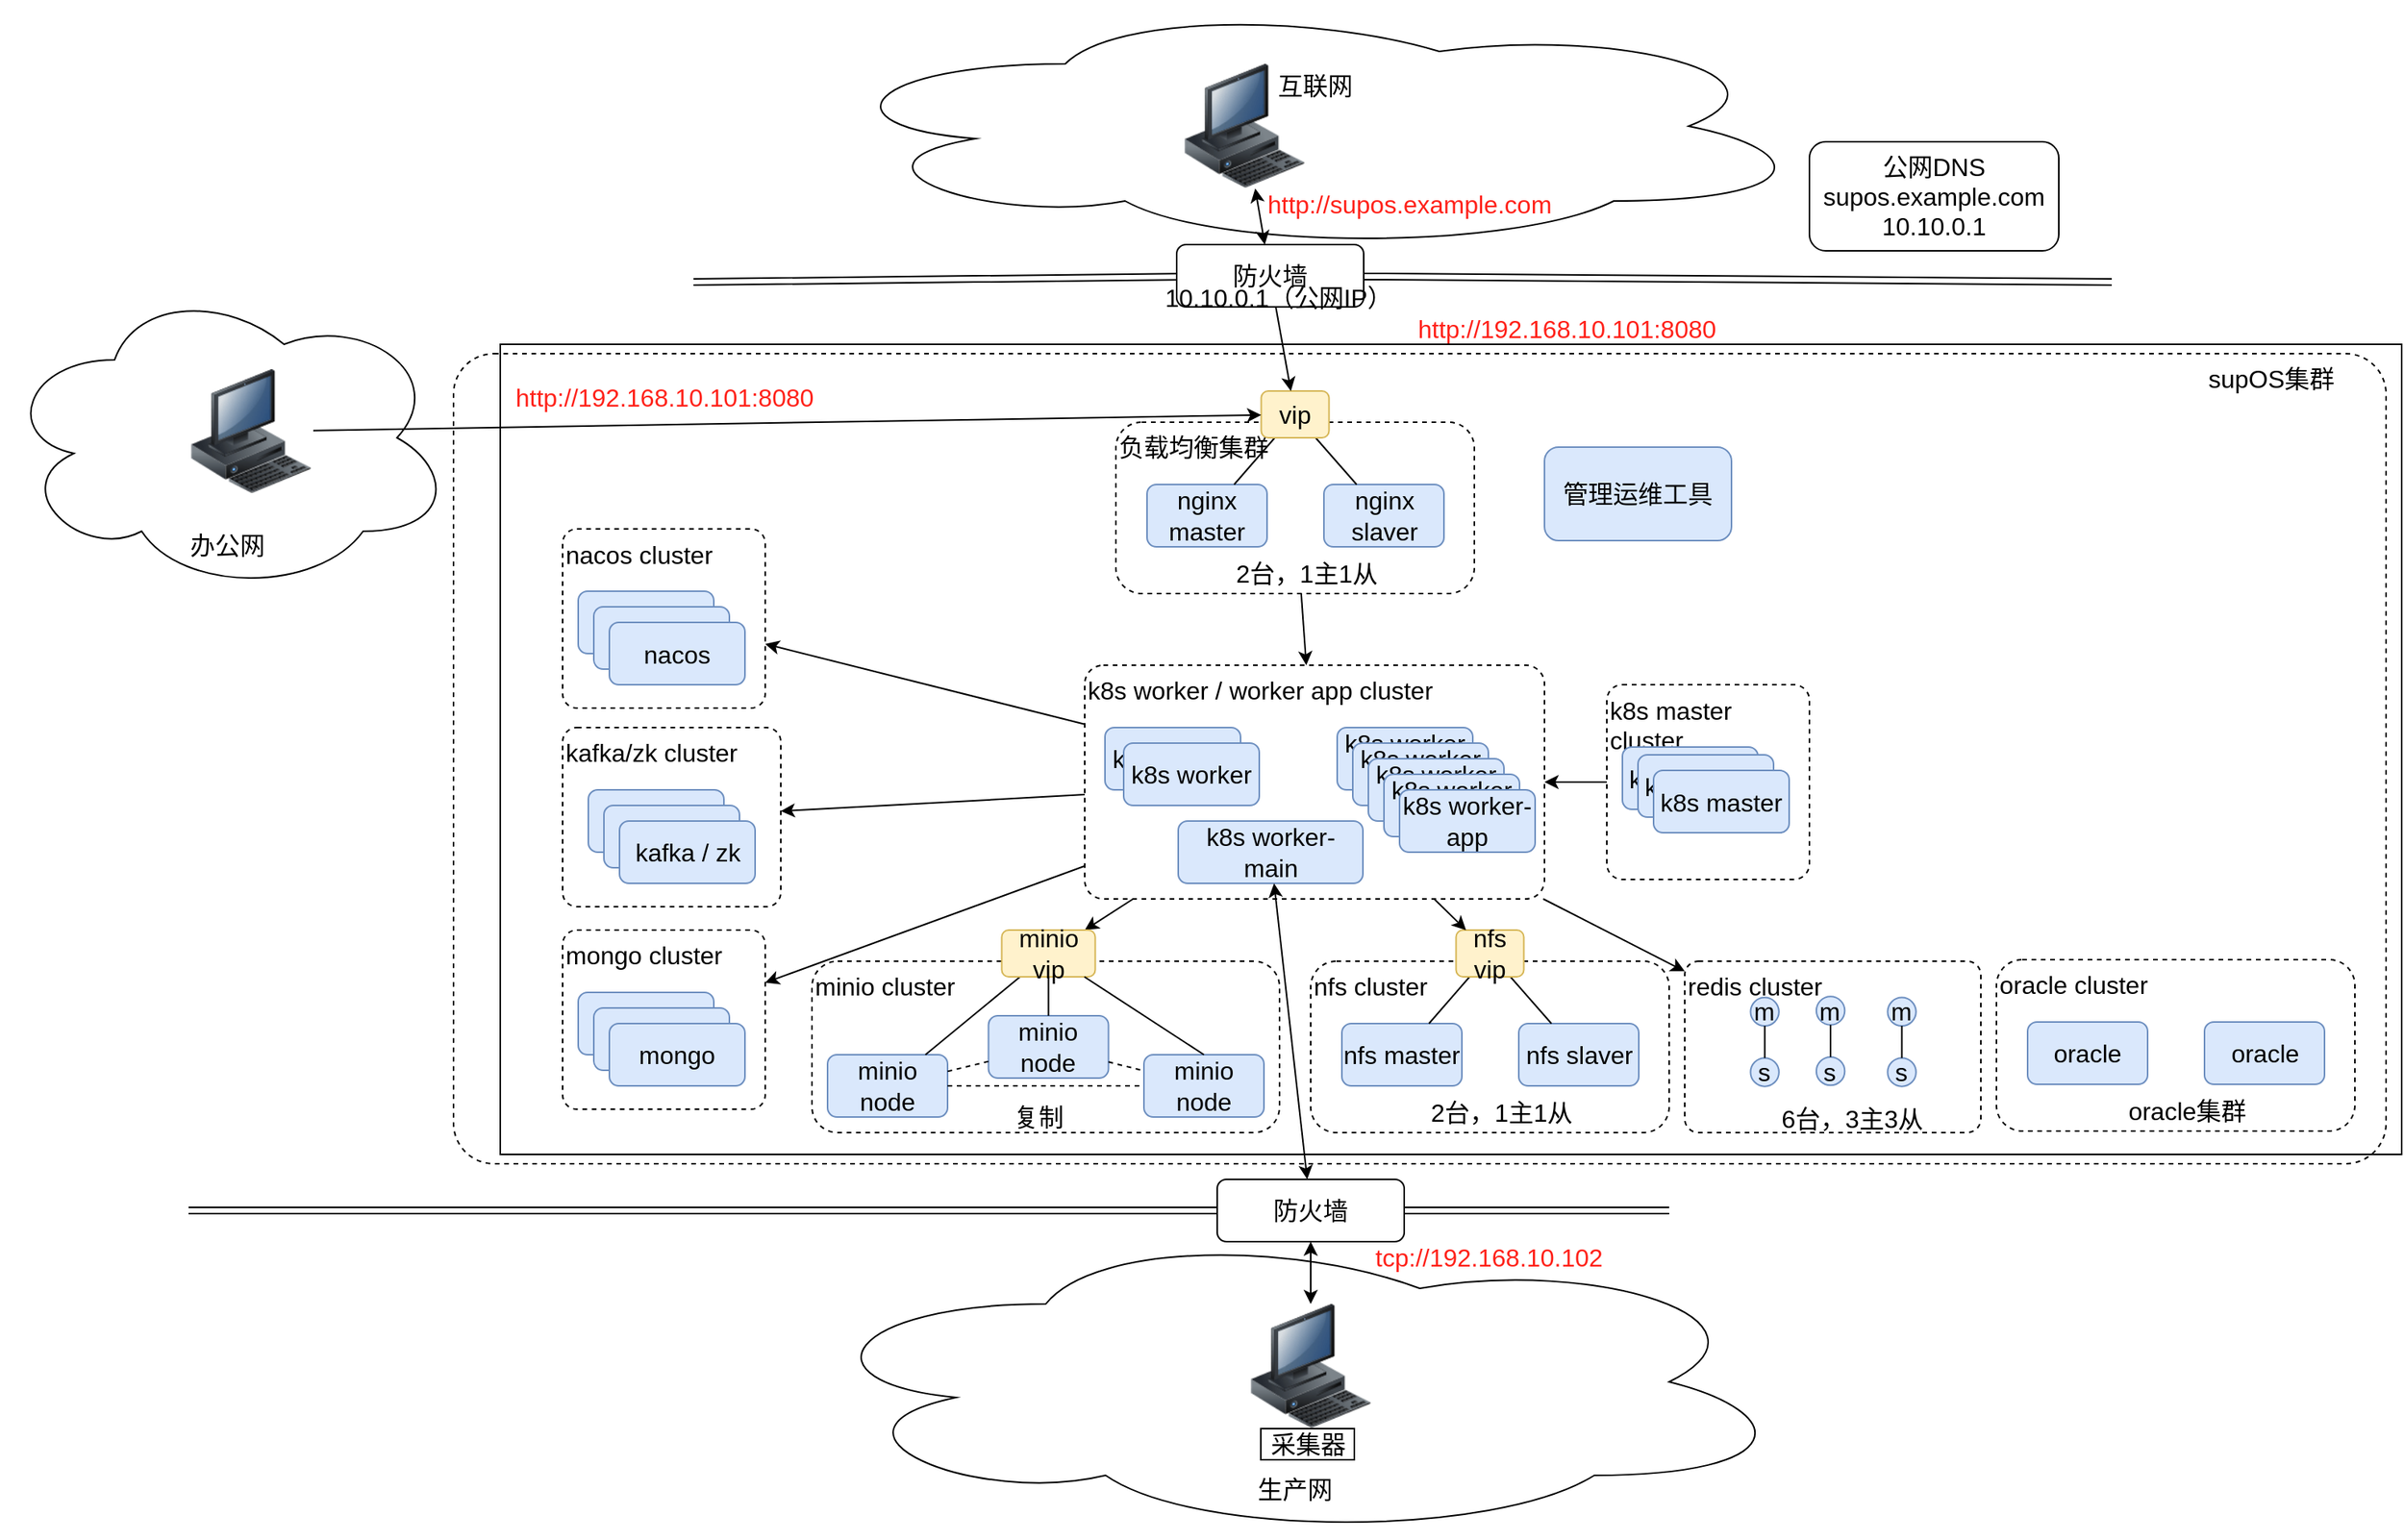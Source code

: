 <mxfile version="14.6.13" type="device"><diagram id="np-uJB9UJLQUv1nde4qm" name="第 1 页"><mxGraphModel dx="2632" dy="846" grid="1" gridSize="10" guides="1" tooltips="1" connect="1" arrows="1" fold="1" page="1" pageScale="1" pageWidth="1169" pageHeight="827" math="0" shadow="0"><root><mxCell id="0"/><mxCell id="1" parent="0"/><mxCell id="24s3n3ni4fTMiTU99d15-1" value="生产网&lt;br style=&quot;font-size: 16px;&quot;&gt;&lt;br style=&quot;font-size: 16px;&quot;&gt;" style="ellipse;shape=cloud;whiteSpace=wrap;html=1;fontSize=16;align=center;verticalAlign=bottom;" parent="1" vertex="1"><mxGeometry x="480" y="870" width="640" height="200" as="geometry"/></mxCell><mxCell id="24s3n3ni4fTMiTU99d15-2" value="&lt;br style=&quot;font-size: 16px;&quot;&gt;&lt;br style=&quot;font-size: 16px;&quot;&gt;互联网&lt;br style=&quot;font-size: 16px;&quot;&gt;" style="ellipse;shape=cloud;whiteSpace=wrap;html=1;fontSize=16;align=center;verticalAlign=top;" parent="1" vertex="1"><mxGeometry x="492.5" y="84" width="640" height="160" as="geometry"/></mxCell><mxCell id="24s3n3ni4fTMiTU99d15-3" value="办公网&lt;br style=&quot;font-size: 16px;&quot;&gt;&lt;br style=&quot;font-size: 16px;&quot;&gt;" style="ellipse;shape=cloud;whiteSpace=wrap;html=1;fontSize=16;align=center;verticalAlign=bottom;" parent="1" vertex="1"><mxGeometry x="-30" y="264" width="290" height="200" as="geometry"/></mxCell><mxCell id="24s3n3ni4fTMiTU99d15-4" value="" style="shape=link;html=1;rounded=0;fontColor=default;strokeColor=default;labelBackgroundColor=default;startArrow=none;fontSize=16;" parent="1" source="24s3n3ni4fTMiTU99d15-6" edge="1"><mxGeometry width="100" relative="1" as="geometry"><mxPoint x="414" y="264" as="sourcePoint"/><mxPoint x="1324" y="264" as="targetPoint"/></mxGeometry></mxCell><mxCell id="24s3n3ni4fTMiTU99d15-5" value="公网DNS&lt;br style=&quot;font-size: 16px;&quot;&gt;supos.example.com&lt;br style=&quot;font-size: 16px;&quot;&gt;10.10.0.1" style="rounded=1;whiteSpace=wrap;html=1;fontColor=default;strokeColor=default;verticalAlign=middle;fontSize=16;fillColor=none;" parent="1" vertex="1"><mxGeometry x="1130" y="174" width="160" height="70" as="geometry"/></mxCell><mxCell id="24s3n3ni4fTMiTU99d15-6" value="防火墙" style="rounded=1;whiteSpace=wrap;html=1;fontColor=default;strokeColor=default;fontSize=16;fillColor=none;" parent="1" vertex="1"><mxGeometry x="724" y="240" width="120" height="40" as="geometry"/></mxCell><mxCell id="24s3n3ni4fTMiTU99d15-7" value="" style="shape=link;html=1;rounded=0;fontColor=default;strokeColor=default;labelBackgroundColor=default;endArrow=none;fontSize=16;" parent="1" target="24s3n3ni4fTMiTU99d15-6" edge="1"><mxGeometry width="100" relative="1" as="geometry"><mxPoint x="414" y="264" as="sourcePoint"/><mxPoint x="1324" y="264" as="targetPoint"/></mxGeometry></mxCell><mxCell id="24s3n3ni4fTMiTU99d15-8" value="" style="image;html=1;image=img/lib/clip_art/computers/Workstation_128x128.png;fontColor=default;strokeColor=default;fillColor=default;verticalAlign=bottom;labelBackgroundColor=default;fontSize=16;" parent="1" vertex="1"><mxGeometry x="90" y="320" width="80" height="80" as="geometry"/></mxCell><mxCell id="24s3n3ni4fTMiTU99d15-9" value="supOS集群&amp;nbsp; &amp;nbsp; &amp;nbsp; &amp;nbsp;" style="rounded=1;whiteSpace=wrap;html=1;fontColor=default;strokeColor=default;arcSize=5;verticalAlign=top;align=right;fontSize=16;dashed=1;fillColor=none;" parent="1" vertex="1"><mxGeometry x="260" y="310" width="1240" height="520" as="geometry"/></mxCell><mxCell id="24s3n3ni4fTMiTU99d15-10" style="edgeStyle=none;rounded=0;orthogonalLoop=1;jettySize=auto;html=1;labelBackgroundColor=default;fontColor=default;startArrow=classic;startFill=1;strokeColor=default;fontSize=16;" parent="1" source="24s3n3ni4fTMiTU99d15-11" target="24s3n3ni4fTMiTU99d15-6" edge="1"><mxGeometry relative="1" as="geometry"/></mxCell><mxCell id="24s3n3ni4fTMiTU99d15-11" value="" style="image;html=1;image=img/lib/clip_art/computers/Workstation_128x128.png;fontColor=default;strokeColor=default;fillColor=default;verticalAlign=bottom;labelBackgroundColor=default;fontSize=16;" parent="1" vertex="1"><mxGeometry x="727.5" y="124" width="80" height="80" as="geometry"/></mxCell><mxCell id="24s3n3ni4fTMiTU99d15-12" value="http://192.168.10.101:8080" style="text;html=1;align=center;verticalAlign=middle;resizable=0;points=[];autosize=1;strokeColor=none;fillColor=none;fontColor=#FF2119;fontSize=16;" parent="1" vertex="1"><mxGeometry x="869" y="284" width="210" height="20" as="geometry"/></mxCell><mxCell id="24s3n3ni4fTMiTU99d15-13" style="edgeStyle=none;rounded=0;orthogonalLoop=1;jettySize=auto;html=1;labelBackgroundColor=default;fontColor=default;startArrow=classic;startFill=1;strokeColor=default;fontSize=16;" parent="1" source="24s3n3ni4fTMiTU99d15-14" target="24s3n3ni4fTMiTU99d15-16" edge="1"><mxGeometry relative="1" as="geometry"/></mxCell><mxCell id="24s3n3ni4fTMiTU99d15-14" value="" style="image;html=1;image=img/lib/clip_art/computers/Workstation_128x128.png;fontColor=default;strokeColor=default;fillColor=default;verticalAlign=bottom;labelBackgroundColor=default;fontSize=16;" parent="1" vertex="1"><mxGeometry x="770" y="920" width="80" height="80" as="geometry"/></mxCell><mxCell id="24s3n3ni4fTMiTU99d15-15" value="" style="shape=link;html=1;rounded=0;labelBackgroundColor=default;fontColor=default;startArrow=none;startFill=1;strokeColor=default;fontSize=16;" parent="1" source="24s3n3ni4fTMiTU99d15-16" edge="1"><mxGeometry width="100" relative="1" as="geometry"><mxPoint x="90" y="860" as="sourcePoint"/><mxPoint x="1040" y="860" as="targetPoint"/></mxGeometry></mxCell><mxCell id="24s3n3ni4fTMiTU99d15-16" value="防火墙" style="rounded=1;whiteSpace=wrap;html=1;fontColor=default;strokeColor=default;fontSize=16;fillColor=none;" parent="1" vertex="1"><mxGeometry x="750" y="840" width="120" height="40" as="geometry"/></mxCell><mxCell id="24s3n3ni4fTMiTU99d15-17" value="" style="shape=link;html=1;rounded=0;labelBackgroundColor=default;fontColor=default;startArrow=classic;startFill=1;strokeColor=default;endArrow=none;fontSize=16;" parent="1" target="24s3n3ni4fTMiTU99d15-16" edge="1"><mxGeometry width="100" relative="1" as="geometry"><mxPoint x="90" y="860" as="sourcePoint"/><mxPoint x="1040" y="860" as="targetPoint"/></mxGeometry></mxCell><mxCell id="24s3n3ni4fTMiTU99d15-18" value="采集器" style="text;html=1;align=center;verticalAlign=middle;resizable=0;points=[];autosize=1;strokeColor=default;fillColor=none;fontColor=default;fontSize=16;" parent="1" vertex="1"><mxGeometry x="778" y="1000" width="60" height="20" as="geometry"/></mxCell><mxCell id="24s3n3ni4fTMiTU99d15-19" value="tcp://192.168.10.102" style="text;html=1;align=center;verticalAlign=middle;resizable=0;points=[];autosize=1;strokeColor=none;fillColor=none;fontColor=#FF2119;fontSize=16;" parent="1" vertex="1"><mxGeometry x="844" y="880" width="160" height="20" as="geometry"/></mxCell><mxCell id="24s3n3ni4fTMiTU99d15-20" value="10.10.0.1（公网IP）" style="text;html=1;align=center;verticalAlign=middle;resizable=0;points=[];autosize=1;strokeColor=none;fillColor=none;fontColor=default;fontSize=16;" parent="1" vertex="1"><mxGeometry x="709" y="264" width="160" height="20" as="geometry"/></mxCell><mxCell id="24s3n3ni4fTMiTU99d15-21" value="管理运维工具" style="rounded=1;whiteSpace=wrap;html=1;fontSize=16;verticalAlign=middle;fillColor=#dae8fc;strokeColor=#6c8ebf;" parent="1" vertex="1"><mxGeometry x="960" y="370" width="120" height="60" as="geometry"/></mxCell><mxCell id="24s3n3ni4fTMiTU99d15-22" style="edgeStyle=none;rounded=0;orthogonalLoop=1;jettySize=auto;html=1;fontSize=16;fontColor=#FF2119;strokeColor=#000000;" parent="1" source="24s3n3ni4fTMiTU99d15-36" target="24s3n3ni4fTMiTU99d15-96" edge="1"><mxGeometry relative="1" as="geometry"><mxPoint x="752" y="385" as="sourcePoint"/><mxPoint x="651" y="420.186" as="targetPoint"/></mxGeometry></mxCell><mxCell id="24s3n3ni4fTMiTU99d15-23" value="http://supos.example.com" style="text;html=1;align=center;verticalAlign=middle;resizable=0;points=[];autosize=1;strokeColor=none;fillColor=none;fontSize=16;fontColor=#FF2119;" parent="1" vertex="1"><mxGeometry x="772.5" y="204" width="200" height="20" as="geometry"/></mxCell><mxCell id="24s3n3ni4fTMiTU99d15-24" value="" style="group;dashed=1;fontSize=16;" parent="1" vertex="1" connectable="0"><mxGeometry x="810" y="680" width="230" height="132" as="geometry"/></mxCell><mxCell id="24s3n3ni4fTMiTU99d15-25" value="nfs cluster" style="rounded=1;whiteSpace=wrap;html=1;verticalAlign=top;fontSize=16;align=left;dashed=1;" parent="24s3n3ni4fTMiTU99d15-24" vertex="1"><mxGeometry y="20" width="230" height="110" as="geometry"/></mxCell><mxCell id="24s3n3ni4fTMiTU99d15-26" value="nfs master" style="rounded=1;whiteSpace=wrap;html=1;fontSize=16;verticalAlign=middle;fillColor=#dae8fc;strokeColor=#6c8ebf;" parent="24s3n3ni4fTMiTU99d15-24" vertex="1"><mxGeometry x="20" y="60" width="77" height="40" as="geometry"/></mxCell><mxCell id="24s3n3ni4fTMiTU99d15-27" value="nfs slaver" style="rounded=1;whiteSpace=wrap;html=1;fontSize=16;verticalAlign=middle;fillColor=#dae8fc;strokeColor=#6c8ebf;" parent="24s3n3ni4fTMiTU99d15-24" vertex="1"><mxGeometry x="133.5" y="60" width="77" height="40" as="geometry"/></mxCell><mxCell id="24s3n3ni4fTMiTU99d15-28" style="rounded=0;orthogonalLoop=1;jettySize=auto;html=1;fontSize=16;endArrow=none;endFill=0;" parent="24s3n3ni4fTMiTU99d15-24" source="24s3n3ni4fTMiTU99d15-30" target="24s3n3ni4fTMiTU99d15-26" edge="1"><mxGeometry relative="1" as="geometry"/></mxCell><mxCell id="24s3n3ni4fTMiTU99d15-29" style="edgeStyle=none;rounded=0;orthogonalLoop=1;jettySize=auto;html=1;fontSize=16;endArrow=none;endFill=0;" parent="24s3n3ni4fTMiTU99d15-24" source="24s3n3ni4fTMiTU99d15-30" target="24s3n3ni4fTMiTU99d15-27" edge="1"><mxGeometry relative="1" as="geometry"/></mxCell><mxCell id="24s3n3ni4fTMiTU99d15-30" value="nfs vip" style="rounded=1;whiteSpace=wrap;html=1;fontSize=16;verticalAlign=middle;fillColor=#fff2cc;strokeColor=#d6b656;" parent="24s3n3ni4fTMiTU99d15-24" vertex="1"><mxGeometry x="93.25" width="43.5" height="30" as="geometry"/></mxCell><mxCell id="24s3n3ni4fTMiTU99d15-31" value="2台，1主1从" style="text;html=1;strokeColor=none;fillColor=none;align=center;verticalAlign=middle;whiteSpace=wrap;rounded=0;fontSize=16;" parent="24s3n3ni4fTMiTU99d15-24" vertex="1"><mxGeometry x="55" y="102" width="135" height="30" as="geometry"/></mxCell><mxCell id="24s3n3ni4fTMiTU99d15-32" style="edgeStyle=none;rounded=0;orthogonalLoop=1;jettySize=auto;html=1;entryX=0;entryY=0.5;entryDx=0;entryDy=0;fontSize=16;endArrow=none;endFill=0;" parent="24s3n3ni4fTMiTU99d15-24" source="24s3n3ni4fTMiTU99d15-27" target="24s3n3ni4fTMiTU99d15-27" edge="1"><mxGeometry relative="1" as="geometry"/></mxCell><mxCell id="24s3n3ni4fTMiTU99d15-33" style="edgeStyle=none;rounded=0;orthogonalLoop=1;jettySize=auto;html=1;fontSize=16;startArrow=none;startFill=0;endArrow=classic;endFill=1;" parent="1" source="24s3n3ni4fTMiTU99d15-96" target="24s3n3ni4fTMiTU99d15-48" edge="1"><mxGeometry relative="1" as="geometry"/></mxCell><mxCell id="24s3n3ni4fTMiTU99d15-34" style="edgeStyle=none;rounded=0;orthogonalLoop=1;jettySize=auto;html=1;fontSize=16;startArrow=none;startFill=0;endArrow=classic;endFill=1;" parent="1" source="24s3n3ni4fTMiTU99d15-96" target="24s3n3ni4fTMiTU99d15-30" edge="1"><mxGeometry relative="1" as="geometry"/></mxCell><mxCell id="24s3n3ni4fTMiTU99d15-35" value="" style="group;dashed=1;fontSize=16;" parent="1" vertex="1" connectable="0"><mxGeometry x="685" y="334" width="230" height="132" as="geometry"/></mxCell><mxCell id="24s3n3ni4fTMiTU99d15-36" value="负载均衡集群" style="rounded=1;whiteSpace=wrap;html=1;verticalAlign=top;fontSize=16;align=left;dashed=1;" parent="24s3n3ni4fTMiTU99d15-35" vertex="1"><mxGeometry y="20" width="230" height="110" as="geometry"/></mxCell><mxCell id="24s3n3ni4fTMiTU99d15-37" value="nginx master" style="rounded=1;whiteSpace=wrap;html=1;fontSize=16;verticalAlign=middle;fillColor=#dae8fc;strokeColor=#6c8ebf;" parent="24s3n3ni4fTMiTU99d15-35" vertex="1"><mxGeometry x="20" y="60" width="77" height="40" as="geometry"/></mxCell><mxCell id="24s3n3ni4fTMiTU99d15-38" value="nginx slaver" style="rounded=1;whiteSpace=wrap;html=1;fontSize=16;verticalAlign=middle;fillColor=#dae8fc;strokeColor=#6c8ebf;" parent="24s3n3ni4fTMiTU99d15-35" vertex="1"><mxGeometry x="133.5" y="60" width="77" height="40" as="geometry"/></mxCell><mxCell id="24s3n3ni4fTMiTU99d15-39" style="rounded=0;orthogonalLoop=1;jettySize=auto;html=1;fontSize=16;endArrow=none;endFill=0;" parent="24s3n3ni4fTMiTU99d15-35" source="24s3n3ni4fTMiTU99d15-41" target="24s3n3ni4fTMiTU99d15-37" edge="1"><mxGeometry relative="1" as="geometry"/></mxCell><mxCell id="24s3n3ni4fTMiTU99d15-40" style="edgeStyle=none;rounded=0;orthogonalLoop=1;jettySize=auto;html=1;fontSize=16;endArrow=none;endFill=0;" parent="24s3n3ni4fTMiTU99d15-35" source="24s3n3ni4fTMiTU99d15-41" target="24s3n3ni4fTMiTU99d15-38" edge="1"><mxGeometry relative="1" as="geometry"/></mxCell><mxCell id="24s3n3ni4fTMiTU99d15-41" value="vip" style="rounded=1;whiteSpace=wrap;html=1;fontSize=16;verticalAlign=middle;fillColor=#fff2cc;strokeColor=#d6b656;" parent="24s3n3ni4fTMiTU99d15-35" vertex="1"><mxGeometry x="93.25" width="43.5" height="30" as="geometry"/></mxCell><mxCell id="24s3n3ni4fTMiTU99d15-42" value="2台，1主1从" style="text;html=1;strokeColor=none;fillColor=none;align=center;verticalAlign=middle;whiteSpace=wrap;rounded=0;fontSize=16;" parent="24s3n3ni4fTMiTU99d15-35" vertex="1"><mxGeometry x="55" y="102" width="135" height="30" as="geometry"/></mxCell><mxCell id="24s3n3ni4fTMiTU99d15-43" style="edgeStyle=none;rounded=0;orthogonalLoop=1;jettySize=auto;html=1;entryX=0;entryY=0.5;entryDx=0;entryDy=0;fontSize=16;endArrow=none;endFill=0;" parent="24s3n3ni4fTMiTU99d15-35" source="24s3n3ni4fTMiTU99d15-38" target="24s3n3ni4fTMiTU99d15-38" edge="1"><mxGeometry relative="1" as="geometry"/></mxCell><mxCell id="24s3n3ni4fTMiTU99d15-44" style="edgeStyle=none;rounded=0;orthogonalLoop=1;jettySize=auto;html=1;fontSize=16;startArrow=none;startFill=0;endArrow=classic;endFill=1;" parent="1" source="24s3n3ni4fTMiTU99d15-6" target="24s3n3ni4fTMiTU99d15-41" edge="1"><mxGeometry relative="1" as="geometry"/></mxCell><mxCell id="24s3n3ni4fTMiTU99d15-45" style="edgeStyle=none;rounded=0;orthogonalLoop=1;jettySize=auto;html=1;fontSize=16;startArrow=none;startFill=0;endArrow=classic;endFill=1;" parent="1" source="24s3n3ni4fTMiTU99d15-8" target="24s3n3ni4fTMiTU99d15-41" edge="1"><mxGeometry relative="1" as="geometry"><mxPoint x="290" y="341.231" as="sourcePoint"/></mxGeometry></mxCell><mxCell id="24s3n3ni4fTMiTU99d15-46" value="http://192.168.10.101:8080" style="text;html=1;align=center;verticalAlign=middle;resizable=0;points=[];autosize=1;strokeColor=none;fillColor=none;fontColor=#FF2119;fontSize=16;" parent="1" vertex="1"><mxGeometry x="290" y="328" width="210" height="20" as="geometry"/></mxCell><mxCell id="24s3n3ni4fTMiTU99d15-47" value="" style="group;fontSize=16;" parent="1" vertex="1" connectable="0"><mxGeometry x="1050" y="700" width="190" height="117.059" as="geometry"/></mxCell><mxCell id="24s3n3ni4fTMiTU99d15-48" value="redis cluster" style="rounded=1;whiteSpace=wrap;html=1;fontSize=16;align=left;verticalAlign=top;arcSize=8;dashed=1;" parent="24s3n3ni4fTMiTU99d15-47" vertex="1"><mxGeometry width="190" height="110.0" as="geometry"/></mxCell><mxCell id="24s3n3ni4fTMiTU99d15-49" value="m" style="ellipse;whiteSpace=wrap;html=1;aspect=fixed;fontSize=16;align=center;verticalAlign=middle;fillColor=#dae8fc;strokeColor=#6c8ebf;" parent="24s3n3ni4fTMiTU99d15-47" vertex="1"><mxGeometry x="42.222" y="23.294" width="18.214" height="18.214" as="geometry"/></mxCell><mxCell id="24s3n3ni4fTMiTU99d15-50" value="s" style="ellipse;whiteSpace=wrap;html=1;aspect=fixed;fontSize=16;align=center;verticalAlign=middle;fillColor=#dae8fc;strokeColor=#6c8ebf;" parent="24s3n3ni4fTMiTU99d15-47" vertex="1"><mxGeometry x="42.222" y="62.118" width="18.214" height="18.214" as="geometry"/></mxCell><mxCell id="24s3n3ni4fTMiTU99d15-51" style="edgeStyle=none;rounded=0;orthogonalLoop=1;jettySize=auto;html=1;fontSize=16;endArrow=none;endFill=0;" parent="24s3n3ni4fTMiTU99d15-47" source="24s3n3ni4fTMiTU99d15-49" target="24s3n3ni4fTMiTU99d15-50" edge="1"><mxGeometry relative="1" as="geometry"/></mxCell><mxCell id="24s3n3ni4fTMiTU99d15-52" value="m" style="ellipse;whiteSpace=wrap;html=1;aspect=fixed;fontSize=16;align=center;verticalAlign=middle;fillColor=#dae8fc;strokeColor=#6c8ebf;" parent="24s3n3ni4fTMiTU99d15-47" vertex="1"><mxGeometry x="84.444" y="22.647" width="18.214" height="18.214" as="geometry"/></mxCell><mxCell id="24s3n3ni4fTMiTU99d15-53" value="s" style="ellipse;whiteSpace=wrap;html=1;aspect=fixed;fontSize=16;align=center;verticalAlign=middle;fillColor=#dae8fc;strokeColor=#6c8ebf;" parent="24s3n3ni4fTMiTU99d15-47" vertex="1"><mxGeometry x="84.444" y="61.471" width="18.214" height="18.214" as="geometry"/></mxCell><mxCell id="24s3n3ni4fTMiTU99d15-54" style="edgeStyle=none;rounded=0;orthogonalLoop=1;jettySize=auto;html=1;fontSize=16;endArrow=none;endFill=0;" parent="24s3n3ni4fTMiTU99d15-47" source="24s3n3ni4fTMiTU99d15-52" target="24s3n3ni4fTMiTU99d15-53" edge="1"><mxGeometry relative="1" as="geometry"/></mxCell><mxCell id="24s3n3ni4fTMiTU99d15-55" value="m" style="ellipse;whiteSpace=wrap;html=1;aspect=fixed;fontSize=16;align=center;verticalAlign=middle;fillColor=#dae8fc;strokeColor=#6c8ebf;" parent="24s3n3ni4fTMiTU99d15-47" vertex="1"><mxGeometry x="130.185" y="23.294" width="18.214" height="18.214" as="geometry"/></mxCell><mxCell id="24s3n3ni4fTMiTU99d15-56" value="s" style="ellipse;whiteSpace=wrap;html=1;aspect=fixed;fontSize=16;align=center;verticalAlign=middle;fillColor=#dae8fc;strokeColor=#6c8ebf;" parent="24s3n3ni4fTMiTU99d15-47" vertex="1"><mxGeometry x="130.185" y="62.118" width="18.214" height="18.214" as="geometry"/></mxCell><mxCell id="24s3n3ni4fTMiTU99d15-57" style="edgeStyle=none;rounded=0;orthogonalLoop=1;jettySize=auto;html=1;fontSize=16;endArrow=none;endFill=0;" parent="24s3n3ni4fTMiTU99d15-47" source="24s3n3ni4fTMiTU99d15-55" target="24s3n3ni4fTMiTU99d15-56" edge="1"><mxGeometry relative="1" as="geometry"/></mxCell><mxCell id="24s3n3ni4fTMiTU99d15-58" value="6台，3主3从" style="text;html=1;align=center;verticalAlign=middle;resizable=0;points=[];autosize=1;strokeColor=none;fillColor=none;fontSize=16;" parent="24s3n3ni4fTMiTU99d15-47" vertex="1"><mxGeometry x="51.852" y="91.059" width="110" height="20" as="geometry"/></mxCell><mxCell id="24s3n3ni4fTMiTU99d15-59" style="edgeStyle=none;rounded=0;orthogonalLoop=1;jettySize=auto;html=1;fontSize=16;" parent="1" source="24s3n3ni4fTMiTU99d15-96" target="24s3n3ni4fTMiTU99d15-82" edge="1"><mxGeometry relative="1" as="geometry"/></mxCell><mxCell id="24s3n3ni4fTMiTU99d15-60" value="" style="group;fontSize=16;" parent="1" vertex="1" connectable="0"><mxGeometry x="330" y="422.5" width="130" height="115" as="geometry"/></mxCell><mxCell id="24s3n3ni4fTMiTU99d15-61" value="nacos cluster" style="rounded=1;whiteSpace=wrap;html=1;fontSize=16;align=left;verticalAlign=top;arcSize=8;dashed=1;" parent="24s3n3ni4fTMiTU99d15-60" vertex="1"><mxGeometry width="130" height="115" as="geometry"/></mxCell><mxCell id="24s3n3ni4fTMiTU99d15-62" value="nacos" style="rounded=1;whiteSpace=wrap;html=1;fontSize=16;verticalAlign=middle;fillColor=#dae8fc;strokeColor=#6c8ebf;" parent="24s3n3ni4fTMiTU99d15-60" vertex="1"><mxGeometry x="10" y="40" width="87" height="40" as="geometry"/></mxCell><mxCell id="24s3n3ni4fTMiTU99d15-63" value="nacos" style="rounded=1;whiteSpace=wrap;html=1;fontSize=16;verticalAlign=middle;fillColor=#dae8fc;strokeColor=#6c8ebf;" parent="24s3n3ni4fTMiTU99d15-60" vertex="1"><mxGeometry x="20" y="50" width="87" height="40" as="geometry"/></mxCell><mxCell id="24s3n3ni4fTMiTU99d15-64" value="nacos" style="rounded=1;whiteSpace=wrap;html=1;fontSize=16;verticalAlign=middle;fillColor=#dae8fc;strokeColor=#6c8ebf;" parent="24s3n3ni4fTMiTU99d15-60" vertex="1"><mxGeometry x="30" y="60" width="87" height="40" as="geometry"/></mxCell><mxCell id="24s3n3ni4fTMiTU99d15-65" value="" style="group;fontSize=16;" parent="1" vertex="1" connectable="0"><mxGeometry x="330" y="680" width="130" height="115" as="geometry"/></mxCell><mxCell id="24s3n3ni4fTMiTU99d15-66" value="mongo cluster" style="rounded=1;whiteSpace=wrap;html=1;fontSize=16;align=left;verticalAlign=top;arcSize=8;dashed=1;" parent="24s3n3ni4fTMiTU99d15-65" vertex="1"><mxGeometry width="130" height="115" as="geometry"/></mxCell><mxCell id="24s3n3ni4fTMiTU99d15-67" value="nacos" style="rounded=1;whiteSpace=wrap;html=1;fontSize=16;verticalAlign=middle;fillColor=#dae8fc;strokeColor=#6c8ebf;" parent="24s3n3ni4fTMiTU99d15-65" vertex="1"><mxGeometry x="10" y="40" width="87" height="40" as="geometry"/></mxCell><mxCell id="24s3n3ni4fTMiTU99d15-68" value="nacos" style="rounded=1;whiteSpace=wrap;html=1;fontSize=16;verticalAlign=middle;fillColor=#dae8fc;strokeColor=#6c8ebf;" parent="24s3n3ni4fTMiTU99d15-65" vertex="1"><mxGeometry x="20" y="50" width="87" height="40" as="geometry"/></mxCell><mxCell id="24s3n3ni4fTMiTU99d15-69" value="mongo" style="rounded=1;whiteSpace=wrap;html=1;fontSize=16;verticalAlign=middle;fillColor=#dae8fc;strokeColor=#6c8ebf;" parent="24s3n3ni4fTMiTU99d15-65" vertex="1"><mxGeometry x="30" y="60" width="87" height="40" as="geometry"/></mxCell><mxCell id="24s3n3ni4fTMiTU99d15-70" value="" style="group;fontSize=16;" parent="1" vertex="1" connectable="0"><mxGeometry x="1000" y="522.5" width="130" height="125" as="geometry"/></mxCell><mxCell id="24s3n3ni4fTMiTU99d15-71" value="k8s master cluster" style="rounded=1;whiteSpace=wrap;html=1;fontSize=16;align=left;verticalAlign=top;arcSize=8;dashed=1;" parent="24s3n3ni4fTMiTU99d15-70" vertex="1"><mxGeometry width="130" height="125" as="geometry"/></mxCell><mxCell id="24s3n3ni4fTMiTU99d15-72" value="k8s master" style="rounded=1;whiteSpace=wrap;html=1;fontSize=16;verticalAlign=middle;fillColor=#dae8fc;strokeColor=#6c8ebf;" parent="24s3n3ni4fTMiTU99d15-70" vertex="1"><mxGeometry x="10" y="40" width="87" height="40" as="geometry"/></mxCell><mxCell id="24s3n3ni4fTMiTU99d15-73" value="k8s master" style="rounded=1;whiteSpace=wrap;html=1;fontSize=16;verticalAlign=middle;fillColor=#dae8fc;strokeColor=#6c8ebf;" parent="24s3n3ni4fTMiTU99d15-70" vertex="1"><mxGeometry x="20" y="45" width="87" height="40" as="geometry"/></mxCell><mxCell id="24s3n3ni4fTMiTU99d15-74" value="k8s master" style="rounded=1;whiteSpace=wrap;html=1;fontSize=16;verticalAlign=middle;fillColor=#dae8fc;strokeColor=#6c8ebf;" parent="24s3n3ni4fTMiTU99d15-70" vertex="1"><mxGeometry x="30" y="55" width="87" height="40" as="geometry"/></mxCell><mxCell id="24s3n3ni4fTMiTU99d15-75" value="" style="group;fontSize=16;" parent="1" vertex="1" connectable="0"><mxGeometry x="490" y="680" width="300" height="130" as="geometry"/></mxCell><mxCell id="24s3n3ni4fTMiTU99d15-76" value="minio cluster" style="rounded=1;whiteSpace=wrap;html=1;verticalAlign=top;fontSize=16;align=left;dashed=1;" parent="24s3n3ni4fTMiTU99d15-75" vertex="1"><mxGeometry y="20" width="300" height="110" as="geometry"/></mxCell><mxCell id="24s3n3ni4fTMiTU99d15-77" value="minio node" style="rounded=1;whiteSpace=wrap;html=1;fontSize=16;verticalAlign=middle;fillColor=#dae8fc;strokeColor=#6c8ebf;" parent="24s3n3ni4fTMiTU99d15-75" vertex="1"><mxGeometry x="10" y="80" width="77" height="40" as="geometry"/></mxCell><mxCell id="24s3n3ni4fTMiTU99d15-78" value="minio node" style="rounded=1;whiteSpace=wrap;html=1;fontSize=16;verticalAlign=middle;fillColor=#dae8fc;strokeColor=#6c8ebf;" parent="24s3n3ni4fTMiTU99d15-75" vertex="1"><mxGeometry x="113.25" y="55" width="77" height="40" as="geometry"/></mxCell><mxCell id="24s3n3ni4fTMiTU99d15-79" style="edgeStyle=none;rounded=0;orthogonalLoop=1;jettySize=auto;html=1;startArrow=none;startFill=0;endArrow=none;endFill=0;dashed=1;fontSize=16;" parent="24s3n3ni4fTMiTU99d15-75" source="24s3n3ni4fTMiTU99d15-77" target="24s3n3ni4fTMiTU99d15-78" edge="1"><mxGeometry relative="1" as="geometry"/></mxCell><mxCell id="24s3n3ni4fTMiTU99d15-80" style="rounded=0;orthogonalLoop=1;jettySize=auto;html=1;fontSize=16;endArrow=none;endFill=0;" parent="24s3n3ni4fTMiTU99d15-75" source="24s3n3ni4fTMiTU99d15-82" target="24s3n3ni4fTMiTU99d15-77" edge="1"><mxGeometry relative="1" as="geometry"/></mxCell><mxCell id="24s3n3ni4fTMiTU99d15-81" style="edgeStyle=none;rounded=0;orthogonalLoop=1;jettySize=auto;html=1;fontSize=16;endArrow=none;endFill=0;" parent="24s3n3ni4fTMiTU99d15-75" source="24s3n3ni4fTMiTU99d15-82" target="24s3n3ni4fTMiTU99d15-78" edge="1"><mxGeometry relative="1" as="geometry"/></mxCell><mxCell id="24s3n3ni4fTMiTU99d15-82" value="minio vip" style="rounded=1;whiteSpace=wrap;html=1;fontSize=16;verticalAlign=middle;fillColor=#fff2cc;strokeColor=#d6b656;" parent="24s3n3ni4fTMiTU99d15-75" vertex="1"><mxGeometry x="121.75" width="60" height="30" as="geometry"/></mxCell><mxCell id="24s3n3ni4fTMiTU99d15-83" style="edgeStyle=none;rounded=0;orthogonalLoop=1;jettySize=auto;html=1;entryX=0;entryY=0.5;entryDx=0;entryDy=0;fontSize=16;endArrow=none;endFill=0;" parent="24s3n3ni4fTMiTU99d15-75" source="24s3n3ni4fTMiTU99d15-78" target="24s3n3ni4fTMiTU99d15-78" edge="1"><mxGeometry relative="1" as="geometry"/></mxCell><mxCell id="24s3n3ni4fTMiTU99d15-84" value="minio node" style="rounded=1;whiteSpace=wrap;html=1;fontSize=16;verticalAlign=middle;fillColor=#dae8fc;strokeColor=#6c8ebf;" parent="24s3n3ni4fTMiTU99d15-75" vertex="1"><mxGeometry x="213" y="80" width="77" height="40" as="geometry"/></mxCell><mxCell id="24s3n3ni4fTMiTU99d15-85" style="edgeStyle=none;rounded=0;orthogonalLoop=1;jettySize=auto;html=1;dashed=1;startArrow=none;startFill=0;endArrow=none;endFill=0;fontSize=16;" parent="24s3n3ni4fTMiTU99d15-75" source="24s3n3ni4fTMiTU99d15-77" target="24s3n3ni4fTMiTU99d15-84" edge="1"><mxGeometry relative="1" as="geometry"/></mxCell><mxCell id="24s3n3ni4fTMiTU99d15-86" style="rounded=0;orthogonalLoop=1;jettySize=auto;html=1;dashed=1;startArrow=none;startFill=0;endArrow=none;endFill=0;fontSize=16;" parent="24s3n3ni4fTMiTU99d15-75" source="24s3n3ni4fTMiTU99d15-78" target="24s3n3ni4fTMiTU99d15-84" edge="1"><mxGeometry relative="1" as="geometry"/></mxCell><mxCell id="24s3n3ni4fTMiTU99d15-87" value="复制" style="text;html=1;align=center;verticalAlign=middle;resizable=0;points=[];autosize=1;strokeColor=none;fillColor=none;fontSize=16;" parent="24s3n3ni4fTMiTU99d15-75" vertex="1"><mxGeometry x="120" y="110" width="50" height="20" as="geometry"/></mxCell><mxCell id="24s3n3ni4fTMiTU99d15-88" style="rounded=0;orthogonalLoop=1;jettySize=auto;html=1;entryX=0.5;entryY=0;entryDx=0;entryDy=0;endArrow=none;endFill=0;fontSize=16;" parent="24s3n3ni4fTMiTU99d15-75" source="24s3n3ni4fTMiTU99d15-82" target="24s3n3ni4fTMiTU99d15-84" edge="1"><mxGeometry relative="1" as="geometry"/></mxCell><mxCell id="24s3n3ni4fTMiTU99d15-89" value="" style="group;fontSize=16;" parent="1" vertex="1" connectable="0"><mxGeometry x="330" y="550" width="140" height="115" as="geometry"/></mxCell><mxCell id="24s3n3ni4fTMiTU99d15-90" value="kafka/zk cluster" style="rounded=1;whiteSpace=wrap;html=1;fontSize=16;align=left;verticalAlign=top;arcSize=8;dashed=1;" parent="24s3n3ni4fTMiTU99d15-89" vertex="1"><mxGeometry width="140" height="115" as="geometry"/></mxCell><mxCell id="24s3n3ni4fTMiTU99d15-91" value="kafka" style="rounded=1;whiteSpace=wrap;html=1;fontSize=16;verticalAlign=middle;fillColor=#dae8fc;strokeColor=#6c8ebf;" parent="24s3n3ni4fTMiTU99d15-89" vertex="1"><mxGeometry x="16.5" y="40" width="87" height="40" as="geometry"/></mxCell><mxCell id="24s3n3ni4fTMiTU99d15-92" value="kafka" style="rounded=1;whiteSpace=wrap;html=1;fontSize=16;verticalAlign=middle;fillColor=#dae8fc;strokeColor=#6c8ebf;" parent="24s3n3ni4fTMiTU99d15-89" vertex="1"><mxGeometry x="26.5" y="50" width="87" height="40" as="geometry"/></mxCell><mxCell id="24s3n3ni4fTMiTU99d15-93" value="kafka / zk" style="rounded=1;whiteSpace=wrap;html=1;fontSize=16;verticalAlign=middle;fillColor=#dae8fc;strokeColor=#6c8ebf;" parent="24s3n3ni4fTMiTU99d15-89" vertex="1"><mxGeometry x="36.5" y="60" width="87" height="40" as="geometry"/></mxCell><mxCell id="24s3n3ni4fTMiTU99d15-94" style="edgeStyle=none;rounded=0;orthogonalLoop=1;jettySize=auto;html=1;fontSize=16;endArrow=classic;endFill=1;" parent="1" source="24s3n3ni4fTMiTU99d15-71" target="24s3n3ni4fTMiTU99d15-96" edge="1"><mxGeometry relative="1" as="geometry"/></mxCell><mxCell id="24s3n3ni4fTMiTU99d15-95" value="" style="group;fontSize=16;" parent="1" vertex="1" connectable="0"><mxGeometry x="665" y="510" width="295" height="150" as="geometry"/></mxCell><mxCell id="24s3n3ni4fTMiTU99d15-96" value="k8s worker / worker app cluster" style="rounded=1;whiteSpace=wrap;html=1;fontSize=16;align=left;verticalAlign=top;arcSize=8;dashed=1;" parent="24s3n3ni4fTMiTU99d15-95" vertex="1"><mxGeometry width="295" height="150" as="geometry"/></mxCell><mxCell id="24s3n3ni4fTMiTU99d15-97" value="k8s worker" style="rounded=1;whiteSpace=wrap;html=1;fontSize=16;verticalAlign=middle;fillColor=#dae8fc;strokeColor=#6c8ebf;" parent="24s3n3ni4fTMiTU99d15-95" vertex="1"><mxGeometry x="13" y="40" width="87" height="40" as="geometry"/></mxCell><mxCell id="24s3n3ni4fTMiTU99d15-98" value="k8s worker-main" style="rounded=1;whiteSpace=wrap;html=1;fontSize=16;verticalAlign=middle;fillColor=#dae8fc;strokeColor=#6c8ebf;" parent="24s3n3ni4fTMiTU99d15-95" vertex="1"><mxGeometry x="60" y="100" width="118.5" height="40" as="geometry"/></mxCell><mxCell id="24s3n3ni4fTMiTU99d15-99" value="k8s worker" style="rounded=1;whiteSpace=wrap;html=1;fontSize=16;verticalAlign=middle;fillColor=#dae8fc;strokeColor=#6c8ebf;" parent="24s3n3ni4fTMiTU99d15-95" vertex="1"><mxGeometry x="25" y="50" width="87" height="40" as="geometry"/></mxCell><mxCell id="24s3n3ni4fTMiTU99d15-100" value="k8s worker app" style="rounded=1;whiteSpace=wrap;html=1;fontSize=16;verticalAlign=middle;fillColor=#dae8fc;strokeColor=#6c8ebf;" parent="24s3n3ni4fTMiTU99d15-95" vertex="1"><mxGeometry x="162" y="40" width="87" height="40" as="geometry"/></mxCell><mxCell id="24s3n3ni4fTMiTU99d15-101" value="k8s worker app" style="rounded=1;whiteSpace=wrap;html=1;fontSize=16;verticalAlign=middle;fillColor=#dae8fc;strokeColor=#6c8ebf;" parent="24s3n3ni4fTMiTU99d15-95" vertex="1"><mxGeometry x="172" y="50" width="87" height="40" as="geometry"/></mxCell><mxCell id="24s3n3ni4fTMiTU99d15-102" value="k8s worker app" style="rounded=1;whiteSpace=wrap;html=1;fontSize=16;verticalAlign=middle;fillColor=#dae8fc;strokeColor=#6c8ebf;" parent="24s3n3ni4fTMiTU99d15-95" vertex="1"><mxGeometry x="182" y="60" width="87" height="40" as="geometry"/></mxCell><mxCell id="24s3n3ni4fTMiTU99d15-103" value="k8s worker app" style="rounded=1;whiteSpace=wrap;html=1;fontSize=16;verticalAlign=middle;fillColor=#dae8fc;strokeColor=#6c8ebf;" parent="24s3n3ni4fTMiTU99d15-95" vertex="1"><mxGeometry x="192" y="70" width="87" height="40" as="geometry"/></mxCell><mxCell id="24s3n3ni4fTMiTU99d15-104" value="k8s worker-app" style="rounded=1;whiteSpace=wrap;html=1;fontSize=16;verticalAlign=middle;fillColor=#dae8fc;strokeColor=#6c8ebf;" parent="24s3n3ni4fTMiTU99d15-95" vertex="1"><mxGeometry x="202" y="80" width="87" height="40" as="geometry"/></mxCell><mxCell id="24s3n3ni4fTMiTU99d15-105" style="edgeStyle=none;rounded=0;orthogonalLoop=1;jettySize=auto;html=1;labelBackgroundColor=default;fontColor=default;startArrow=classic;startFill=1;strokeColor=default;fontSize=16;" parent="1" source="24s3n3ni4fTMiTU99d15-16" target="24s3n3ni4fTMiTU99d15-98" edge="1"><mxGeometry relative="1" as="geometry"><mxPoint x="800" y="900" as="targetPoint"/></mxGeometry></mxCell><mxCell id="24s3n3ni4fTMiTU99d15-106" style="edgeStyle=none;rounded=0;orthogonalLoop=1;jettySize=auto;html=1;startArrow=none;startFill=0;endArrow=classic;endFill=1;fontSize=16;" parent="1" source="24s3n3ni4fTMiTU99d15-96" target="24s3n3ni4fTMiTU99d15-61" edge="1"><mxGeometry relative="1" as="geometry"/></mxCell><mxCell id="24s3n3ni4fTMiTU99d15-107" style="edgeStyle=none;rounded=0;orthogonalLoop=1;jettySize=auto;html=1;startArrow=none;startFill=0;endArrow=classic;endFill=1;fontSize=16;" parent="1" source="24s3n3ni4fTMiTU99d15-96" target="24s3n3ni4fTMiTU99d15-90" edge="1"><mxGeometry relative="1" as="geometry"/></mxCell><mxCell id="24s3n3ni4fTMiTU99d15-108" style="edgeStyle=none;rounded=0;orthogonalLoop=1;jettySize=auto;html=1;startArrow=none;startFill=0;endArrow=classic;endFill=1;fontSize=16;" parent="1" source="24s3n3ni4fTMiTU99d15-96" target="24s3n3ni4fTMiTU99d15-66" edge="1"><mxGeometry relative="1" as="geometry"/></mxCell><mxCell id="-EKiFLEGsv5wo7yJy5ho-2" value="" style="group;dashed=1;fontSize=16;" vertex="1" connectable="0" parent="1"><mxGeometry x="1250" y="679" width="230" height="132" as="geometry"/></mxCell><mxCell id="-EKiFLEGsv5wo7yJy5ho-3" value="oracle cluster" style="rounded=1;whiteSpace=wrap;html=1;verticalAlign=top;fontSize=16;align=left;dashed=1;" vertex="1" parent="-EKiFLEGsv5wo7yJy5ho-2"><mxGeometry y="20" width="230" height="110" as="geometry"/></mxCell><mxCell id="-EKiFLEGsv5wo7yJy5ho-4" value="oracle" style="rounded=1;whiteSpace=wrap;html=1;fontSize=16;verticalAlign=middle;fillColor=#dae8fc;strokeColor=#6c8ebf;" vertex="1" parent="-EKiFLEGsv5wo7yJy5ho-2"><mxGeometry x="20" y="60" width="77" height="40" as="geometry"/></mxCell><mxCell id="-EKiFLEGsv5wo7yJy5ho-5" value="oracle" style="rounded=1;whiteSpace=wrap;html=1;fontSize=16;verticalAlign=middle;fillColor=#dae8fc;strokeColor=#6c8ebf;" vertex="1" parent="-EKiFLEGsv5wo7yJy5ho-2"><mxGeometry x="133.5" y="60" width="77" height="40" as="geometry"/></mxCell><mxCell id="-EKiFLEGsv5wo7yJy5ho-9" value="oracle集群" style="text;html=1;strokeColor=none;fillColor=none;align=center;verticalAlign=middle;whiteSpace=wrap;rounded=0;fontSize=16;" vertex="1" parent="-EKiFLEGsv5wo7yJy5ho-2"><mxGeometry x="55" y="102" width="135" height="30" as="geometry"/></mxCell><mxCell id="-EKiFLEGsv5wo7yJy5ho-10" style="edgeStyle=none;rounded=0;orthogonalLoop=1;jettySize=auto;html=1;entryX=0;entryY=0.5;entryDx=0;entryDy=0;fontSize=16;endArrow=none;endFill=0;" edge="1" parent="-EKiFLEGsv5wo7yJy5ho-2" source="-EKiFLEGsv5wo7yJy5ho-5" target="-EKiFLEGsv5wo7yJy5ho-5"><mxGeometry relative="1" as="geometry"/></mxCell><mxCell id="-EKiFLEGsv5wo7yJy5ho-14" value="" style="rounded=0;whiteSpace=wrap;html=1;fillColor=none;" vertex="1" parent="1"><mxGeometry x="290" y="304" width="1220" height="520" as="geometry"/></mxCell></root></mxGraphModel></diagram></mxfile>